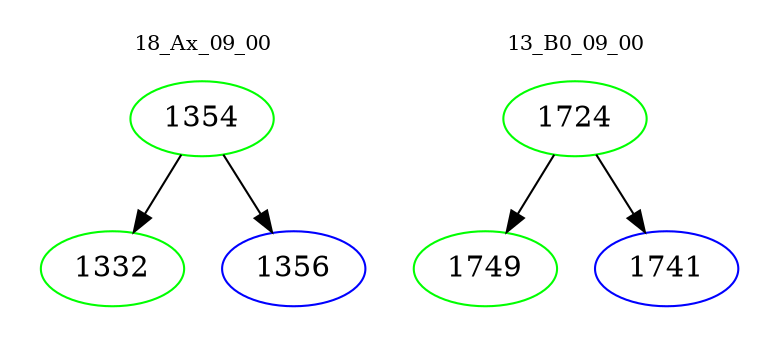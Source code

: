 digraph{
subgraph cluster_0 {
color = white
label = "18_Ax_09_00";
fontsize=10;
T0_1354 [label="1354", color="green"]
T0_1354 -> T0_1332 [color="black"]
T0_1332 [label="1332", color="green"]
T0_1354 -> T0_1356 [color="black"]
T0_1356 [label="1356", color="blue"]
}
subgraph cluster_1 {
color = white
label = "13_B0_09_00";
fontsize=10;
T1_1724 [label="1724", color="green"]
T1_1724 -> T1_1749 [color="black"]
T1_1749 [label="1749", color="green"]
T1_1724 -> T1_1741 [color="black"]
T1_1741 [label="1741", color="blue"]
}
}
